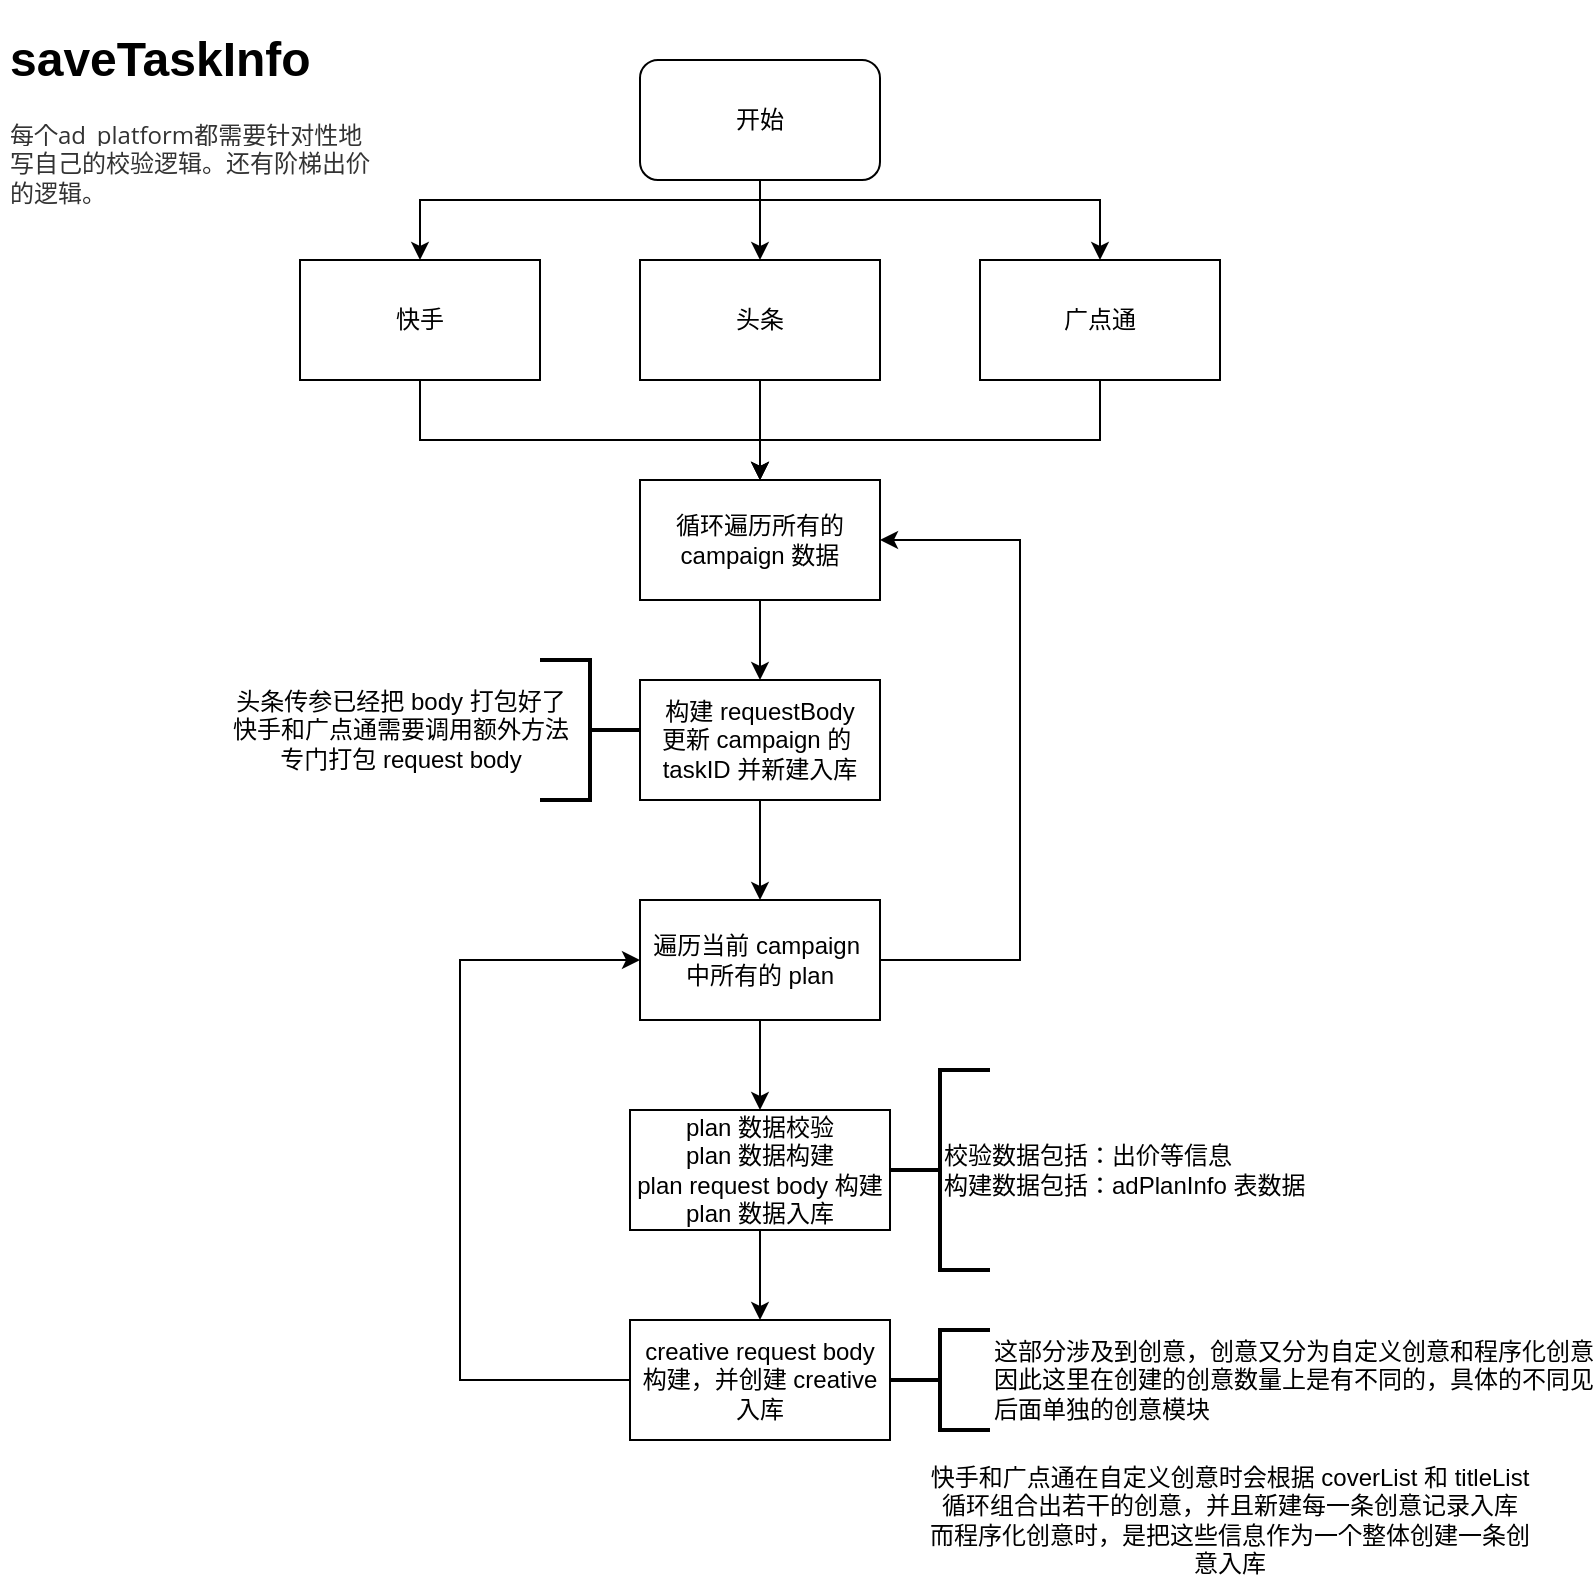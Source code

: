 <mxfile version="14.1.8" type="device"><diagram id="mraDZRt5FwpQqpfTm-OJ" name="第 1 页"><mxGraphModel dx="915" dy="655" grid="1" gridSize="10" guides="1" tooltips="1" connect="1" arrows="1" fold="1" page="1" pageScale="1" pageWidth="827" pageHeight="1169" math="0" shadow="0"><root><mxCell id="0"/><mxCell id="1" parent="0"/><mxCell id="_5PtZvJec2zBz5hp9viF-1" value="&lt;h1&gt;saveTaskInfo&lt;br&gt;&lt;/h1&gt;&lt;div&gt;&lt;span style=&quot;color: rgb(51 , 51 , 51) ; font-family: &amp;#34;open sans&amp;#34; , &amp;#34;clear sans&amp;#34; , &amp;#34;helvetica neue&amp;#34; , &amp;#34;helvetica&amp;#34; , &amp;#34;arial&amp;#34; , sans-serif ; background-color: rgb(255 , 255 , 255)&quot;&gt;&lt;font style=&quot;font-size: 12px&quot;&gt;每个ad_platform都需要针对性地写自己的校验逻辑。还有阶梯出价的逻辑。&lt;/font&gt;&lt;/span&gt;&lt;br&gt;&lt;/div&gt;" style="text;html=1;strokeColor=none;fillColor=none;spacing=5;spacingTop=-20;whiteSpace=wrap;overflow=hidden;rounded=0;" vertex="1" parent="1"><mxGeometry x="10" y="10" width="190" height="100" as="geometry"/></mxCell><mxCell id="_5PtZvJec2zBz5hp9viF-4" style="edgeStyle=orthogonalEdgeStyle;rounded=0;orthogonalLoop=1;jettySize=auto;html=1;" edge="1" parent="1" source="_5PtZvJec2zBz5hp9viF-2" target="_5PtZvJec2zBz5hp9viF-3"><mxGeometry relative="1" as="geometry"/></mxCell><mxCell id="_5PtZvJec2zBz5hp9viF-7" style="edgeStyle=orthogonalEdgeStyle;rounded=0;orthogonalLoop=1;jettySize=auto;html=1;entryX=0.5;entryY=0;entryDx=0;entryDy=0;" edge="1" parent="1" source="_5PtZvJec2zBz5hp9viF-2" target="_5PtZvJec2zBz5hp9viF-5"><mxGeometry relative="1" as="geometry"><Array as="points"><mxPoint x="390" y="100"/><mxPoint x="220" y="100"/></Array></mxGeometry></mxCell><mxCell id="_5PtZvJec2zBz5hp9viF-8" style="edgeStyle=orthogonalEdgeStyle;rounded=0;orthogonalLoop=1;jettySize=auto;html=1;entryX=0.5;entryY=0;entryDx=0;entryDy=0;" edge="1" parent="1" source="_5PtZvJec2zBz5hp9viF-2" target="_5PtZvJec2zBz5hp9viF-6"><mxGeometry relative="1" as="geometry"><Array as="points"><mxPoint x="390" y="100"/><mxPoint x="560" y="100"/></Array></mxGeometry></mxCell><mxCell id="_5PtZvJec2zBz5hp9viF-2" value="开始" style="rounded=1;whiteSpace=wrap;html=1;" vertex="1" parent="1"><mxGeometry x="330" y="30" width="120" height="60" as="geometry"/></mxCell><mxCell id="_5PtZvJec2zBz5hp9viF-13" style="edgeStyle=orthogonalEdgeStyle;rounded=0;orthogonalLoop=1;jettySize=auto;html=1;entryX=0.5;entryY=0;entryDx=0;entryDy=0;" edge="1" parent="1" source="_5PtZvJec2zBz5hp9viF-3" target="_5PtZvJec2zBz5hp9viF-9"><mxGeometry relative="1" as="geometry"/></mxCell><mxCell id="_5PtZvJec2zBz5hp9viF-3" value="头条" style="rounded=0;whiteSpace=wrap;html=1;" vertex="1" parent="1"><mxGeometry x="330" y="130" width="120" height="60" as="geometry"/></mxCell><mxCell id="_5PtZvJec2zBz5hp9viF-10" style="edgeStyle=orthogonalEdgeStyle;rounded=0;orthogonalLoop=1;jettySize=auto;html=1;" edge="1" parent="1" source="_5PtZvJec2zBz5hp9viF-5" target="_5PtZvJec2zBz5hp9viF-9"><mxGeometry relative="1" as="geometry"><Array as="points"><mxPoint x="220" y="220"/><mxPoint x="390" y="220"/></Array></mxGeometry></mxCell><mxCell id="_5PtZvJec2zBz5hp9viF-5" value="快手" style="rounded=0;whiteSpace=wrap;html=1;" vertex="1" parent="1"><mxGeometry x="160" y="130" width="120" height="60" as="geometry"/></mxCell><mxCell id="_5PtZvJec2zBz5hp9viF-12" style="edgeStyle=orthogonalEdgeStyle;rounded=0;orthogonalLoop=1;jettySize=auto;html=1;entryX=0.5;entryY=0;entryDx=0;entryDy=0;" edge="1" parent="1" source="_5PtZvJec2zBz5hp9viF-6" target="_5PtZvJec2zBz5hp9viF-9"><mxGeometry relative="1" as="geometry"><Array as="points"><mxPoint x="560" y="220"/><mxPoint x="390" y="220"/></Array></mxGeometry></mxCell><mxCell id="_5PtZvJec2zBz5hp9viF-6" value="广点通" style="rounded=0;whiteSpace=wrap;html=1;" vertex="1" parent="1"><mxGeometry x="500" y="130" width="120" height="60" as="geometry"/></mxCell><mxCell id="_5PtZvJec2zBz5hp9viF-17" value="" style="edgeStyle=orthogonalEdgeStyle;rounded=0;orthogonalLoop=1;jettySize=auto;html=1;" edge="1" parent="1" source="_5PtZvJec2zBz5hp9viF-9" target="_5PtZvJec2zBz5hp9viF-16"><mxGeometry relative="1" as="geometry"/></mxCell><mxCell id="_5PtZvJec2zBz5hp9viF-9" value="循环遍历所有的&lt;br&gt;campaign 数据" style="rounded=0;whiteSpace=wrap;html=1;" vertex="1" parent="1"><mxGeometry x="330" y="240" width="120" height="60" as="geometry"/></mxCell><mxCell id="_5PtZvJec2zBz5hp9viF-25" value="" style="edgeStyle=orthogonalEdgeStyle;rounded=0;orthogonalLoop=1;jettySize=auto;html=1;" edge="1" parent="1" source="_5PtZvJec2zBz5hp9viF-14" target="_5PtZvJec2zBz5hp9viF-24"><mxGeometry relative="1" as="geometry"/></mxCell><mxCell id="_5PtZvJec2zBz5hp9viF-14" value="plan 数据校验&lt;br&gt;plan 数据构建&lt;br&gt;plan request body 构建&lt;br&gt;plan 数据入库" style="rounded=0;whiteSpace=wrap;html=1;" vertex="1" parent="1"><mxGeometry x="325" y="555" width="130" height="60" as="geometry"/></mxCell><mxCell id="_5PtZvJec2zBz5hp9viF-15" value="" style="strokeWidth=2;html=1;shape=mxgraph.flowchart.annotation_2;align=left;labelPosition=right;pointerEvents=1;" vertex="1" parent="1"><mxGeometry x="455" y="535" width="50" height="100" as="geometry"/></mxCell><mxCell id="_5PtZvJec2zBz5hp9viF-19" value="" style="edgeStyle=orthogonalEdgeStyle;rounded=0;orthogonalLoop=1;jettySize=auto;html=1;" edge="1" parent="1" source="_5PtZvJec2zBz5hp9viF-16" target="_5PtZvJec2zBz5hp9viF-18"><mxGeometry relative="1" as="geometry"/></mxCell><mxCell id="_5PtZvJec2zBz5hp9viF-16" value="构建 requestBody&lt;br&gt;更新 campaign 的&amp;nbsp;&lt;br&gt;taskID 并新建入库" style="rounded=0;whiteSpace=wrap;html=1;" vertex="1" parent="1"><mxGeometry x="330" y="340" width="120" height="60" as="geometry"/></mxCell><mxCell id="_5PtZvJec2zBz5hp9viF-20" value="" style="edgeStyle=orthogonalEdgeStyle;rounded=0;orthogonalLoop=1;jettySize=auto;html=1;" edge="1" parent="1" source="_5PtZvJec2zBz5hp9viF-18" target="_5PtZvJec2zBz5hp9viF-14"><mxGeometry relative="1" as="geometry"/></mxCell><mxCell id="_5PtZvJec2zBz5hp9viF-26" style="edgeStyle=orthogonalEdgeStyle;rounded=0;orthogonalLoop=1;jettySize=auto;html=1;" edge="1" parent="1" source="_5PtZvJec2zBz5hp9viF-18"><mxGeometry relative="1" as="geometry"><mxPoint x="450" y="270" as="targetPoint"/><Array as="points"><mxPoint x="520" y="480"/><mxPoint x="520" y="270"/></Array></mxGeometry></mxCell><mxCell id="_5PtZvJec2zBz5hp9viF-18" value="遍历当前 campaign&amp;nbsp;&lt;br&gt;中所有的 plan" style="rounded=0;whiteSpace=wrap;html=1;" vertex="1" parent="1"><mxGeometry x="330" y="450" width="120" height="60" as="geometry"/></mxCell><mxCell id="_5PtZvJec2zBz5hp9viF-22" value="&lt;span&gt;校验数据包括：出价等信息&lt;br&gt;构建数据包括：adPlanInfo 表数据&lt;br&gt;&lt;/span&gt;" style="text;html=1;align=left;verticalAlign=middle;resizable=0;points=[];autosize=1;" vertex="1" parent="1"><mxGeometry x="480" y="570" width="200" height="30" as="geometry"/></mxCell><mxCell id="_5PtZvJec2zBz5hp9viF-27" style="edgeStyle=orthogonalEdgeStyle;rounded=0;orthogonalLoop=1;jettySize=auto;html=1;entryX=0;entryY=0.5;entryDx=0;entryDy=0;" edge="1" parent="1" source="_5PtZvJec2zBz5hp9viF-24" target="_5PtZvJec2zBz5hp9viF-18"><mxGeometry relative="1" as="geometry"><Array as="points"><mxPoint x="240" y="690"/><mxPoint x="240" y="480"/></Array></mxGeometry></mxCell><mxCell id="_5PtZvJec2zBz5hp9viF-24" value="creative request body 构建，并创建 creative入库" style="rounded=0;whiteSpace=wrap;html=1;" vertex="1" parent="1"><mxGeometry x="325" y="660" width="130" height="60" as="geometry"/></mxCell><mxCell id="_5PtZvJec2zBz5hp9viF-28" value="" style="strokeWidth=2;html=1;shape=mxgraph.flowchart.annotation_2;align=left;labelPosition=right;pointerEvents=1;rotation=-180;" vertex="1" parent="1"><mxGeometry x="280" y="330" width="50" height="70" as="geometry"/></mxCell><mxCell id="_5PtZvJec2zBz5hp9viF-29" value="头条传参已经把 body 打包好了&lt;br&gt;快手和广点通需要调用额外方法&lt;br&gt;专门打包 request body" style="text;html=1;align=center;verticalAlign=middle;resizable=0;points=[];autosize=1;" vertex="1" parent="1"><mxGeometry x="120" y="340" width="180" height="50" as="geometry"/></mxCell><mxCell id="_5PtZvJec2zBz5hp9viF-30" value="这部分涉及到创意，创意又分为自定义创意和程序化创意&lt;br&gt;因此这里在创建的创意数量上是有不同的，具体的不同见&lt;br&gt;后面单独的创意模块" style="strokeWidth=2;html=1;shape=mxgraph.flowchart.annotation_2;align=left;labelPosition=right;pointerEvents=1;" vertex="1" parent="1"><mxGeometry x="455" y="665" width="50" height="50" as="geometry"/></mxCell><mxCell id="_5PtZvJec2zBz5hp9viF-31" value="快手和广点通在自定义创意时会根据 coverList 和 titleList&lt;br&gt;循环组合出若干的创意，并且新建每一条创意记录入库&lt;br&gt;而程序化创意时，是把这些信息作为一个整体创建一条创意入库" style="text;html=1;strokeColor=none;fillColor=none;align=center;verticalAlign=middle;whiteSpace=wrap;rounded=0;" vertex="1" parent="1"><mxGeometry x="470" y="750" width="310" height="20" as="geometry"/></mxCell></root></mxGraphModel></diagram></mxfile>